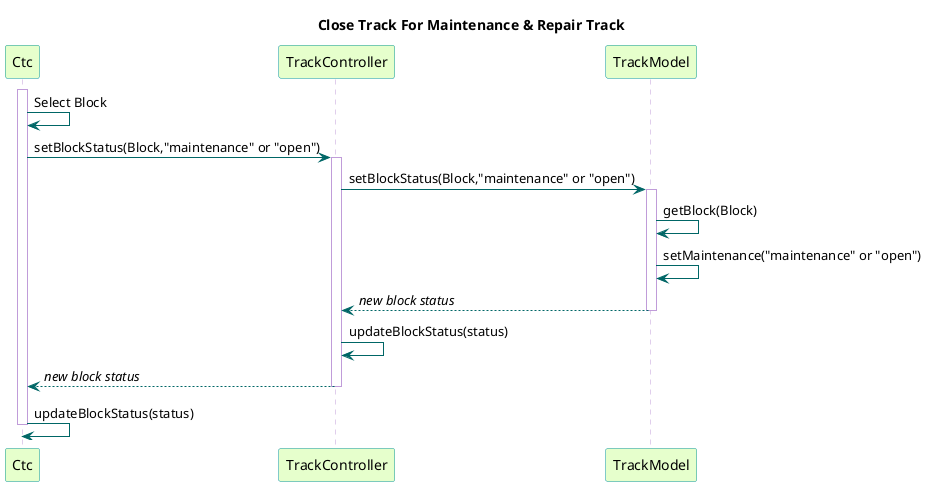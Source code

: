 @startuml

title Close Track For Maintenance & Repair Track

skinparam sequence {
  BackgroundColor transparent
  ParticipantBackgroundColor #e6ffcc
  ParticipantBorderColor 	#049595
  PackageBorderCOlor  #049595
  ArrowColor #006666
  LifeLineBorderColor #c09cd9
}

participant Ctc
participant TrackController
participant TrackModel

activate Ctc
Ctc -> Ctc : Select Block
Ctc -> TrackController : setBlockStatus(Block,"maintenance" or "open")

activate TrackController
TrackController -> TrackModel : setBlockStatus(Block,"maintenance" or "open")

activate TrackModel
TrackModel -> TrackModel : getBlock(Block)
TrackModel -> TrackModel : setMaintenance("maintenance" or "open")
TrackModel --> TrackController : //new block status//
deactivate TrackModel

TrackController -> TrackController : updateBlockStatus(status)
TrackController --> Ctc : //new block status//
deactivate TrackController

Ctc -> Ctc : updateBlockStatus(status)
deactivate Ctc
@enduml

